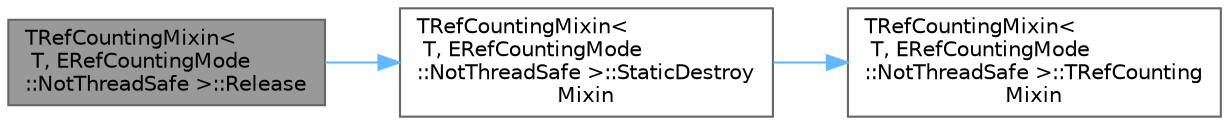 digraph "TRefCountingMixin&lt; T, ERefCountingMode::NotThreadSafe &gt;::Release"
{
 // INTERACTIVE_SVG=YES
 // LATEX_PDF_SIZE
  bgcolor="transparent";
  edge [fontname=Helvetica,fontsize=10,labelfontname=Helvetica,labelfontsize=10];
  node [fontname=Helvetica,fontsize=10,shape=box,height=0.2,width=0.4];
  rankdir="LR";
  Node1 [id="Node000001",label="TRefCountingMixin\<\l T, ERefCountingMode\l::NotThreadSafe \>::Release",height=0.2,width=0.4,color="gray40", fillcolor="grey60", style="filled", fontcolor="black",tooltip=" "];
  Node1 -> Node2 [id="edge1_Node000001_Node000002",color="steelblue1",style="solid",tooltip=" "];
  Node2 [id="Node000002",label="TRefCountingMixin\<\l T, ERefCountingMode\l::NotThreadSafe \>::StaticDestroy\lMixin",height=0.2,width=0.4,color="grey40", fillcolor="white", style="filled",URL="$dd/da6/classTRefCountingMixin_3_01T_00_01ERefCountingMode_1_1NotThreadSafe_01_4.html#ac35a48681c8d52fac717ade79bd5c8b1",tooltip=" "];
  Node2 -> Node3 [id="edge2_Node000002_Node000003",color="steelblue1",style="solid",tooltip=" "];
  Node3 [id="Node000003",label="TRefCountingMixin\<\l T, ERefCountingMode\l::NotThreadSafe \>::TRefCounting\lMixin",height=0.2,width=0.4,color="grey40", fillcolor="white", style="filled",URL="$dd/da6/classTRefCountingMixin_3_01T_00_01ERefCountingMode_1_1NotThreadSafe_01_4.html#a0aa6717ebfbd3a4944d215cee3a2c85c",tooltip=" "];
}
